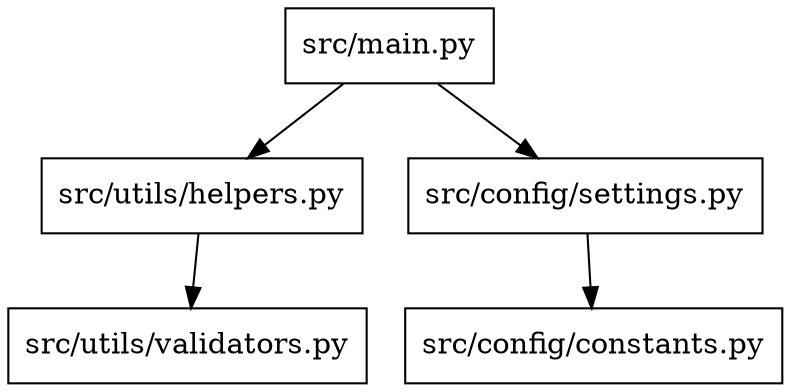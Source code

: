 digraph G {
    node [shape=box];

    "src/main.py" -> "src/utils/helpers.py";
    "src/main.py" -> "src/config/settings.py";
    "src/utils/helpers.py" -> "src/utils/validators.py";
    "src/config/settings.py" -> "src/config/constants.py";
}
